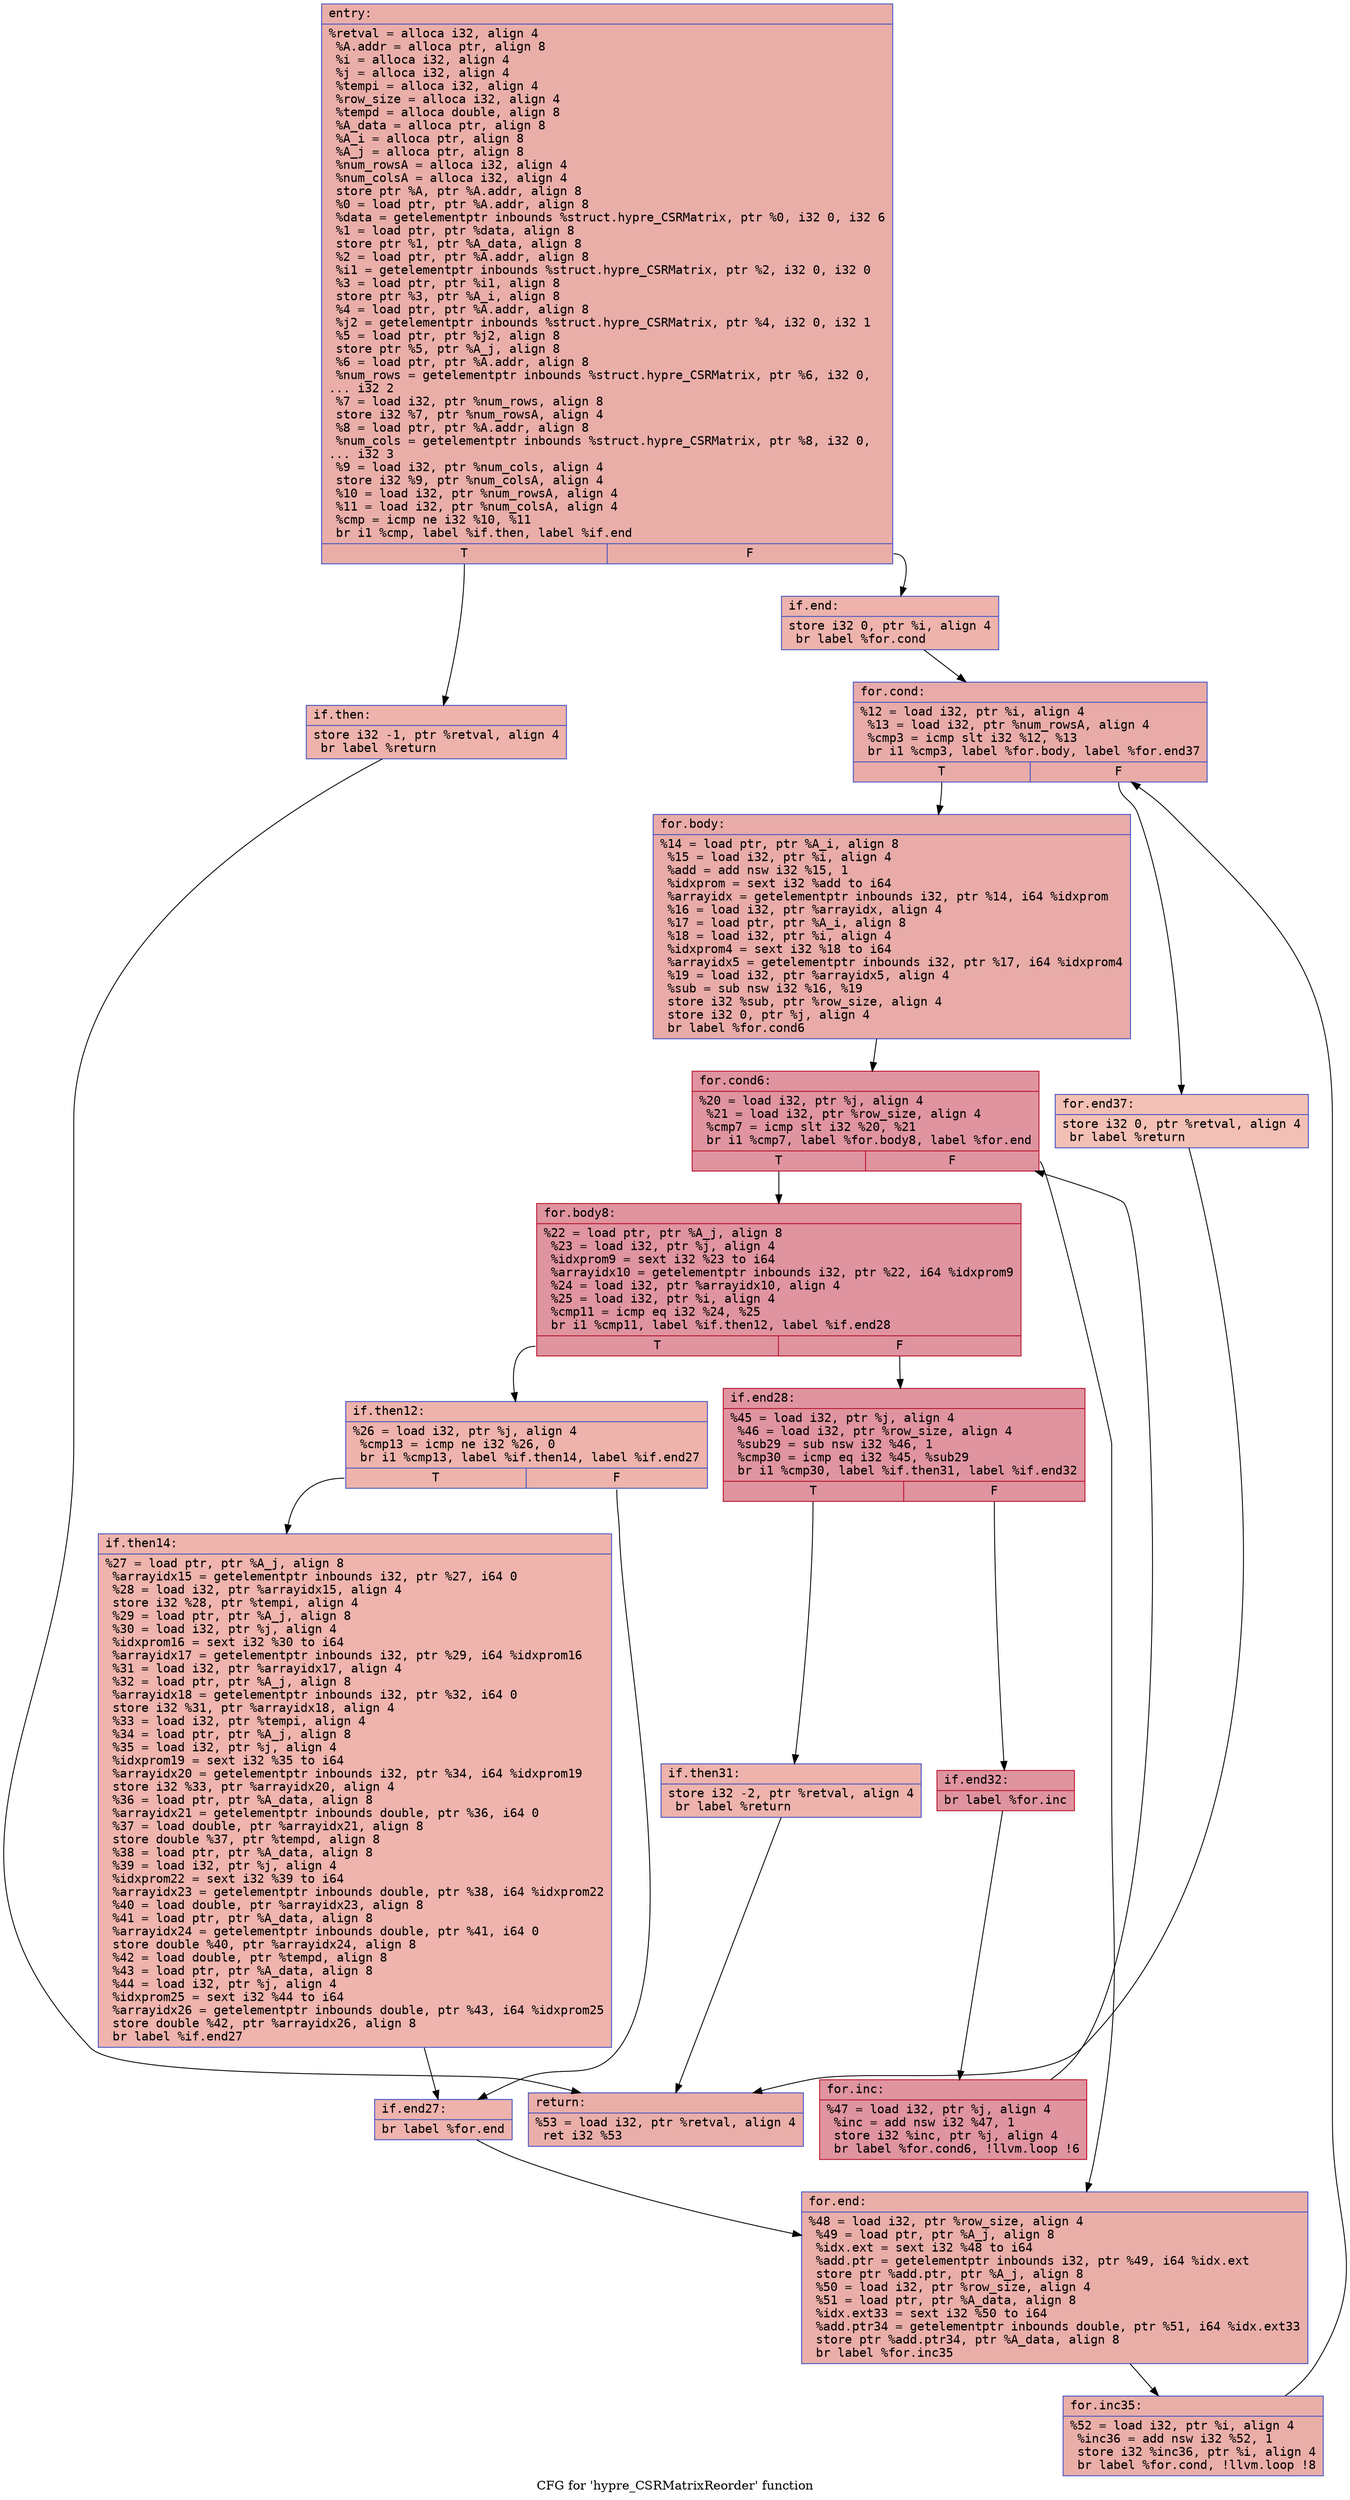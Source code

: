 digraph "CFG for 'hypre_CSRMatrixReorder' function" {
	label="CFG for 'hypre_CSRMatrixReorder' function";

	Node0x55ab6f305ab0 [shape=record,color="#3d50c3ff", style=filled, fillcolor="#d0473d70" fontname="Courier",label="{entry:\l|  %retval = alloca i32, align 4\l  %A.addr = alloca ptr, align 8\l  %i = alloca i32, align 4\l  %j = alloca i32, align 4\l  %tempi = alloca i32, align 4\l  %row_size = alloca i32, align 4\l  %tempd = alloca double, align 8\l  %A_data = alloca ptr, align 8\l  %A_i = alloca ptr, align 8\l  %A_j = alloca ptr, align 8\l  %num_rowsA = alloca i32, align 4\l  %num_colsA = alloca i32, align 4\l  store ptr %A, ptr %A.addr, align 8\l  %0 = load ptr, ptr %A.addr, align 8\l  %data = getelementptr inbounds %struct.hypre_CSRMatrix, ptr %0, i32 0, i32 6\l  %1 = load ptr, ptr %data, align 8\l  store ptr %1, ptr %A_data, align 8\l  %2 = load ptr, ptr %A.addr, align 8\l  %i1 = getelementptr inbounds %struct.hypre_CSRMatrix, ptr %2, i32 0, i32 0\l  %3 = load ptr, ptr %i1, align 8\l  store ptr %3, ptr %A_i, align 8\l  %4 = load ptr, ptr %A.addr, align 8\l  %j2 = getelementptr inbounds %struct.hypre_CSRMatrix, ptr %4, i32 0, i32 1\l  %5 = load ptr, ptr %j2, align 8\l  store ptr %5, ptr %A_j, align 8\l  %6 = load ptr, ptr %A.addr, align 8\l  %num_rows = getelementptr inbounds %struct.hypre_CSRMatrix, ptr %6, i32 0,\l... i32 2\l  %7 = load i32, ptr %num_rows, align 8\l  store i32 %7, ptr %num_rowsA, align 4\l  %8 = load ptr, ptr %A.addr, align 8\l  %num_cols = getelementptr inbounds %struct.hypre_CSRMatrix, ptr %8, i32 0,\l... i32 3\l  %9 = load i32, ptr %num_cols, align 4\l  store i32 %9, ptr %num_colsA, align 4\l  %10 = load i32, ptr %num_rowsA, align 4\l  %11 = load i32, ptr %num_colsA, align 4\l  %cmp = icmp ne i32 %10, %11\l  br i1 %cmp, label %if.then, label %if.end\l|{<s0>T|<s1>F}}"];
	Node0x55ab6f305ab0:s0 -> Node0x55ab6f308680[tooltip="entry -> if.then\nProbability 50.00%" ];
	Node0x55ab6f305ab0:s1 -> Node0x55ab6f3086f0[tooltip="entry -> if.end\nProbability 50.00%" ];
	Node0x55ab6f308680 [shape=record,color="#3d50c3ff", style=filled, fillcolor="#d6524470" fontname="Courier",label="{if.then:\l|  store i32 -1, ptr %retval, align 4\l  br label %return\l}"];
	Node0x55ab6f308680 -> Node0x55ab6f3088b0[tooltip="if.then -> return\nProbability 100.00%" ];
	Node0x55ab6f3086f0 [shape=record,color="#3d50c3ff", style=filled, fillcolor="#d6524470" fontname="Courier",label="{if.end:\l|  store i32 0, ptr %i, align 4\l  br label %for.cond\l}"];
	Node0x55ab6f3086f0 -> Node0x55ab6f308a30[tooltip="if.end -> for.cond\nProbability 100.00%" ];
	Node0x55ab6f308a30 [shape=record,color="#3d50c3ff", style=filled, fillcolor="#cc403a70" fontname="Courier",label="{for.cond:\l|  %12 = load i32, ptr %i, align 4\l  %13 = load i32, ptr %num_rowsA, align 4\l  %cmp3 = icmp slt i32 %12, %13\l  br i1 %cmp3, label %for.body, label %for.end37\l|{<s0>T|<s1>F}}"];
	Node0x55ab6f308a30:s0 -> Node0x55ab6f307540[tooltip="for.cond -> for.body\nProbability 96.88%" ];
	Node0x55ab6f308a30:s1 -> Node0x55ab6f3075c0[tooltip="for.cond -> for.end37\nProbability 3.12%" ];
	Node0x55ab6f307540 [shape=record,color="#3d50c3ff", style=filled, fillcolor="#cc403a70" fontname="Courier",label="{for.body:\l|  %14 = load ptr, ptr %A_i, align 8\l  %15 = load i32, ptr %i, align 4\l  %add = add nsw i32 %15, 1\l  %idxprom = sext i32 %add to i64\l  %arrayidx = getelementptr inbounds i32, ptr %14, i64 %idxprom\l  %16 = load i32, ptr %arrayidx, align 4\l  %17 = load ptr, ptr %A_i, align 8\l  %18 = load i32, ptr %i, align 4\l  %idxprom4 = sext i32 %18 to i64\l  %arrayidx5 = getelementptr inbounds i32, ptr %17, i64 %idxprom4\l  %19 = load i32, ptr %arrayidx5, align 4\l  %sub = sub nsw i32 %16, %19\l  store i32 %sub, ptr %row_size, align 4\l  store i32 0, ptr %j, align 4\l  br label %for.cond6\l}"];
	Node0x55ab6f307540 -> Node0x55ab6f3097a0[tooltip="for.body -> for.cond6\nProbability 100.00%" ];
	Node0x55ab6f3097a0 [shape=record,color="#b70d28ff", style=filled, fillcolor="#b70d2870" fontname="Courier",label="{for.cond6:\l|  %20 = load i32, ptr %j, align 4\l  %21 = load i32, ptr %row_size, align 4\l  %cmp7 = icmp slt i32 %20, %21\l  br i1 %cmp7, label %for.body8, label %for.end\l|{<s0>T|<s1>F}}"];
	Node0x55ab6f3097a0:s0 -> Node0x55ab6f309a10[tooltip="for.cond6 -> for.body8\nProbability 96.88%" ];
	Node0x55ab6f3097a0:s1 -> Node0x55ab6f309a90[tooltip="for.cond6 -> for.end\nProbability 3.12%" ];
	Node0x55ab6f309a10 [shape=record,color="#b70d28ff", style=filled, fillcolor="#b70d2870" fontname="Courier",label="{for.body8:\l|  %22 = load ptr, ptr %A_j, align 8\l  %23 = load i32, ptr %j, align 4\l  %idxprom9 = sext i32 %23 to i64\l  %arrayidx10 = getelementptr inbounds i32, ptr %22, i64 %idxprom9\l  %24 = load i32, ptr %arrayidx10, align 4\l  %25 = load i32, ptr %i, align 4\l  %cmp11 = icmp eq i32 %24, %25\l  br i1 %cmp11, label %if.then12, label %if.end28\l|{<s0>T|<s1>F}}"];
	Node0x55ab6f309a10:s0 -> Node0x55ab6f309fd0[tooltip="for.body8 -> if.then12\nProbability 3.12%" ];
	Node0x55ab6f309a10:s1 -> Node0x55ab6f30a050[tooltip="for.body8 -> if.end28\nProbability 96.88%" ];
	Node0x55ab6f309fd0 [shape=record,color="#3d50c3ff", style=filled, fillcolor="#d6524470" fontname="Courier",label="{if.then12:\l|  %26 = load i32, ptr %j, align 4\l  %cmp13 = icmp ne i32 %26, 0\l  br i1 %cmp13, label %if.then14, label %if.end27\l|{<s0>T|<s1>F}}"];
	Node0x55ab6f309fd0:s0 -> Node0x55ab6f30a2b0[tooltip="if.then12 -> if.then14\nProbability 62.50%" ];
	Node0x55ab6f309fd0:s1 -> Node0x55ab6f30a330[tooltip="if.then12 -> if.end27\nProbability 37.50%" ];
	Node0x55ab6f30a2b0 [shape=record,color="#3d50c3ff", style=filled, fillcolor="#d8564670" fontname="Courier",label="{if.then14:\l|  %27 = load ptr, ptr %A_j, align 8\l  %arrayidx15 = getelementptr inbounds i32, ptr %27, i64 0\l  %28 = load i32, ptr %arrayidx15, align 4\l  store i32 %28, ptr %tempi, align 4\l  %29 = load ptr, ptr %A_j, align 8\l  %30 = load i32, ptr %j, align 4\l  %idxprom16 = sext i32 %30 to i64\l  %arrayidx17 = getelementptr inbounds i32, ptr %29, i64 %idxprom16\l  %31 = load i32, ptr %arrayidx17, align 4\l  %32 = load ptr, ptr %A_j, align 8\l  %arrayidx18 = getelementptr inbounds i32, ptr %32, i64 0\l  store i32 %31, ptr %arrayidx18, align 4\l  %33 = load i32, ptr %tempi, align 4\l  %34 = load ptr, ptr %A_j, align 8\l  %35 = load i32, ptr %j, align 4\l  %idxprom19 = sext i32 %35 to i64\l  %arrayidx20 = getelementptr inbounds i32, ptr %34, i64 %idxprom19\l  store i32 %33, ptr %arrayidx20, align 4\l  %36 = load ptr, ptr %A_data, align 8\l  %arrayidx21 = getelementptr inbounds double, ptr %36, i64 0\l  %37 = load double, ptr %arrayidx21, align 8\l  store double %37, ptr %tempd, align 8\l  %38 = load ptr, ptr %A_data, align 8\l  %39 = load i32, ptr %j, align 4\l  %idxprom22 = sext i32 %39 to i64\l  %arrayidx23 = getelementptr inbounds double, ptr %38, i64 %idxprom22\l  %40 = load double, ptr %arrayidx23, align 8\l  %41 = load ptr, ptr %A_data, align 8\l  %arrayidx24 = getelementptr inbounds double, ptr %41, i64 0\l  store double %40, ptr %arrayidx24, align 8\l  %42 = load double, ptr %tempd, align 8\l  %43 = load ptr, ptr %A_data, align 8\l  %44 = load i32, ptr %j, align 4\l  %idxprom25 = sext i32 %44 to i64\l  %arrayidx26 = getelementptr inbounds double, ptr %43, i64 %idxprom25\l  store double %42, ptr %arrayidx26, align 8\l  br label %if.end27\l}"];
	Node0x55ab6f30a2b0 -> Node0x55ab6f30a330[tooltip="if.then14 -> if.end27\nProbability 100.00%" ];
	Node0x55ab6f30a330 [shape=record,color="#3d50c3ff", style=filled, fillcolor="#d6524470" fontname="Courier",label="{if.end27:\l|  br label %for.end\l}"];
	Node0x55ab6f30a330 -> Node0x55ab6f309a90[tooltip="if.end27 -> for.end\nProbability 100.00%" ];
	Node0x55ab6f30a050 [shape=record,color="#b70d28ff", style=filled, fillcolor="#b70d2870" fontname="Courier",label="{if.end28:\l|  %45 = load i32, ptr %j, align 4\l  %46 = load i32, ptr %row_size, align 4\l  %sub29 = sub nsw i32 %46, 1\l  %cmp30 = icmp eq i32 %45, %sub29\l  br i1 %cmp30, label %if.then31, label %if.end32\l|{<s0>T|<s1>F}}"];
	Node0x55ab6f30a050:s0 -> Node0x55ab6f30c380[tooltip="if.end28 -> if.then31\nProbability 3.12%" ];
	Node0x55ab6f30a050:s1 -> Node0x55ab6f30c400[tooltip="if.end28 -> if.end32\nProbability 96.88%" ];
	Node0x55ab6f30c380 [shape=record,color="#3d50c3ff", style=filled, fillcolor="#d6524470" fontname="Courier",label="{if.then31:\l|  store i32 -2, ptr %retval, align 4\l  br label %return\l}"];
	Node0x55ab6f30c380 -> Node0x55ab6f3088b0[tooltip="if.then31 -> return\nProbability 100.00%" ];
	Node0x55ab6f30c400 [shape=record,color="#b70d28ff", style=filled, fillcolor="#b70d2870" fontname="Courier",label="{if.end32:\l|  br label %for.inc\l}"];
	Node0x55ab6f30c400 -> Node0x55ab6f30c670[tooltip="if.end32 -> for.inc\nProbability 100.00%" ];
	Node0x55ab6f30c670 [shape=record,color="#b70d28ff", style=filled, fillcolor="#b70d2870" fontname="Courier",label="{for.inc:\l|  %47 = load i32, ptr %j, align 4\l  %inc = add nsw i32 %47, 1\l  store i32 %inc, ptr %j, align 4\l  br label %for.cond6, !llvm.loop !6\l}"];
	Node0x55ab6f30c670 -> Node0x55ab6f3097a0[tooltip="for.inc -> for.cond6\nProbability 100.00%" ];
	Node0x55ab6f309a90 [shape=record,color="#3d50c3ff", style=filled, fillcolor="#d0473d70" fontname="Courier",label="{for.end:\l|  %48 = load i32, ptr %row_size, align 4\l  %49 = load ptr, ptr %A_j, align 8\l  %idx.ext = sext i32 %48 to i64\l  %add.ptr = getelementptr inbounds i32, ptr %49, i64 %idx.ext\l  store ptr %add.ptr, ptr %A_j, align 8\l  %50 = load i32, ptr %row_size, align 4\l  %51 = load ptr, ptr %A_data, align 8\l  %idx.ext33 = sext i32 %50 to i64\l  %add.ptr34 = getelementptr inbounds double, ptr %51, i64 %idx.ext33\l  store ptr %add.ptr34, ptr %A_data, align 8\l  br label %for.inc35\l}"];
	Node0x55ab6f309a90 -> Node0x55ab6f30d830[tooltip="for.end -> for.inc35\nProbability 100.00%" ];
	Node0x55ab6f30d830 [shape=record,color="#3d50c3ff", style=filled, fillcolor="#d0473d70" fontname="Courier",label="{for.inc35:\l|  %52 = load i32, ptr %i, align 4\l  %inc36 = add nsw i32 %52, 1\l  store i32 %inc36, ptr %i, align 4\l  br label %for.cond, !llvm.loop !8\l}"];
	Node0x55ab6f30d830 -> Node0x55ab6f308a30[tooltip="for.inc35 -> for.cond\nProbability 100.00%" ];
	Node0x55ab6f3075c0 [shape=record,color="#3d50c3ff", style=filled, fillcolor="#e5705870" fontname="Courier",label="{for.end37:\l|  store i32 0, ptr %retval, align 4\l  br label %return\l}"];
	Node0x55ab6f3075c0 -> Node0x55ab6f3088b0[tooltip="for.end37 -> return\nProbability 100.00%" ];
	Node0x55ab6f3088b0 [shape=record,color="#3d50c3ff", style=filled, fillcolor="#d0473d70" fontname="Courier",label="{return:\l|  %53 = load i32, ptr %retval, align 4\l  ret i32 %53\l}"];
}
